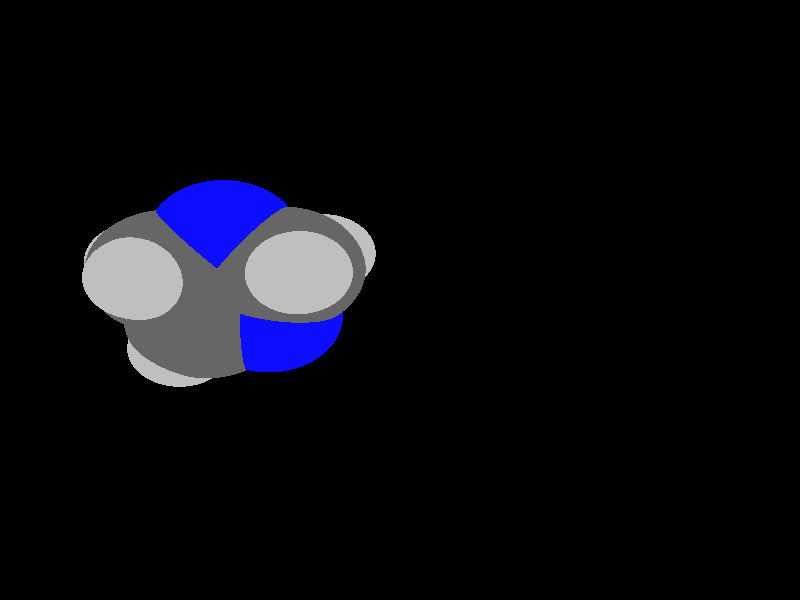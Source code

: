 global_settings {
	ambient_light rgb <0.200000002980232, 0.200000002980232, 0.200000002980232>
	max_trace_level 15
}

background { color rgb <0,0,0> }

camera {
	perspective
	location <11.4761757981942, -16.0532646438896, -11.5303499836763>
	angle 40
	up <-0.351147881078078, -0.672441803547713, 0.651549834207542>
	right <0.862784362041367, 0.037938933833236, 0.504146587726694> * 1
	direction <-0.363728346752419, 0.739177014077884, 0.566850096257957> }

light_source {
	<20.300933540241, -29.6301366585065, 7.34896083023658>
	color rgb <1, 1, 1>
	fade_distance 50.2403635641029
	fade_power 0
	spotlight
	area_light <20, 0, 0>, <0, 0, 20>, 20, 20
	circular
	orient
	point_at <-20.300933540241, 29.6301366585065, -7.34896083023658>
}

light_source {
	<-28.0817302821735, -3.3025979003053, 8.44522043446475>
	color rgb <0.300000011920929, 0.300000011920929, 0.300000011920929> shadowless
	fade_distance 50.2403635641029
	fade_power 0
	parallel
	point_at <28.0817302821735, 3.3025979003053, -8.44522043446475>
}

#default {
	finish {ambient 0.5 diffuse 1 specular 0.2 roughness .01 metallic 1}
}

union {
cylinder {
	<-0.406953874178202, -0.69961575965045, 0.535738551326915>, 	<0.241008868957424, -0.389090947330109, 0.55488499975829>, 0.075
	pigment { rgbt <0.0500000007450581, 0.0500000007450581, 1, 0> }
}
cylinder {
	<0.241008868957424, -0.389090947330109, 0.55488499975829>, 	<0.913311380363798, -0.0669017267482386, 0.574750656389463>, 0.075
	pigment { rgbt <0.400000005960464, 0.400000005960464, 0.400000005960464, 0> }
}
cylinder {
	<0.913311380363798, -0.0669017267482386, 0.574750656389463>, 	<0.893730566210334, 0.58464897239808, 0.20704860741449>, 0.075
	pigment { rgbt <0.400000005960464, 0.400000005960464, 0.400000005960464, 0> }
}
cylinder {
	<0.893730566210334, 0.58464897239808, 0.20704860741449>, 	<0.874856165891528, 1.2126937833698, -0.147387914785513>, 0.075
	pigment { rgbt <0.0500000007450581, 0.0500000007450581, 1, 0> }
}
cylinder {
	<0.910578719137894, 1.29625048950895, -0.213708545427387>, 	<0.377566166054159, 1.25575970833564, -0.551821217085249>, 0.075
	pigment { rgbt <0.0500000007450581, 0.0500000007450581, 1, 0> }
}
cylinder {
	<0.839133612645163, 1.12913707723065, -0.0810672841436393>, 	<0.306121059561427, 1.08864629605733, -0.419179955801501>, 0.075
	pigment { rgbt <0.0500000007450581, 0.0500000007450581, 1, 0> }
}
cylinder {
	<0.377566166054159, 1.25575970833564, -0.551821217085249>, 	<-0.178199326733798, 1.21354047949766, -0.904367052065356>, 0.075
	pigment { rgbt <0.400000005960464, 0.400000005960464, 0.400000005960464, 0> }
}
cylinder {
	<0.306121059561427, 1.08864629605733, -0.419179955801501>, 	<-0.249644433226529, 1.04642706721936, -0.771725790781609>, 0.075
	pigment { rgbt <0.400000005960464, 0.400000005960464, 0.400000005960464, 0> }
}
cylinder {
	<-0.213921879980163, 1.12998377335851, -0.838046421423482>, 	<-0.6176682201432, 0.509147934337295, -0.744348032723503>, 0.075
	pigment { rgbt <0.400000005960464, 0.400000005960464, 0.400000005960464, 0> }
}
cylinder {
	<-0.6176682201432, 0.509147934337295, -0.744348032723503>, 	<-1.02141456030624, -0.111687904683922, -0.650649644023523>, 0.075
	pigment { rgbt <0.400000005960464, 0.400000005960464, 0.400000005960464, 0> }
}
cylinder {
	<-0.406953874178202, -0.69961575965045, 0.535738551326915>, 	<-0.708501411122089, -0.411089250846405, -0.0464832998733156>, 0.075
	pigment { rgbt <0.0500000007450581, 0.0500000007450581, 1, 0> }
}
cylinder {
	<-0.708501411122089, -0.411089250846405, -0.0464832998733156>, 	<-1.02141456030624, -0.111687904683922, -0.650649644023523>, 0.075
	pigment { rgbt <0.400000005960464, 0.400000005960464, 0.400000005960464, 0> }
}
cylinder {
	<-2.07456507172098, 0.133500303077886, -0.493248114713708>, 	<-1.66509097497314, 0.0381689911539924, -0.554447201019314>, 0.075
	pigment { rgbt <0.75, 0.75, 0.75, 0> }
}
cylinder {
	<-1.66509097497314, 0.0381689911539924, -0.554447201019314>, 	<-1.02141456030624, -0.111687904683922, -0.650649644023523>, 0.075
	pigment { rgbt <0.400000005960464, 0.400000005960464, 0.400000005960464, 0> }
}
cylinder {
	<-0.917067688919954, -0.752112881206885, -1.53071685166471>, 	<-0.957646099080914, -0.503064423601781, -1.18847632594091>, 0.075
	pigment { rgbt <0.75, 0.75, 0.75, 0> }
}
cylinder {
	<-0.957646099080914, -0.503064423601781, -1.18847632594091>, 	<-1.02141456030624, -0.111687904683922, -0.650649644023523>, 0.075
	pigment { rgbt <0.400000005960464, 0.400000005960464, 0.400000005960464, 0> }
}
cylinder {
	<-0.542954503272092, 1.9060697892815, -1.54348103111053>, 	<-0.414808252854217, 1.60381248741499, -1.26873988464923>, 0.075
	pigment { rgbt <0.75, 0.75, 0.75, 0> }
}
cylinder {
	<-0.414808252854217, 1.60381248741499, -1.26873988464923>, 	<-0.213921879980163, 1.12998377335851, -0.838046421423482>, 0.075
	pigment { rgbt <0.400000005960464, 0.400000005960464, 0.400000005960464, 0> }
}
cylinder {
	<1.21876007105481, 0.100475555160798, 1.61313813883252>, 	<1.09992038191198, 0.0353547517072226, 1.2091369124918>, 0.075
	pigment { rgbt <0.75, 0.75, 0.75, 0> }
}
cylinder {
	<1.09992038191198, 0.0353547517072226, 1.2091369124918>, 	<0.913311380363798, -0.0669017267482386, 0.574750656389463>, 0.075
	pigment { rgbt <0.400000005960464, 0.400000005960464, 0.400000005960464, 0> }
}
cylinder {
	<1.65829145614463, -0.723904416014135, 0.110999326683522>, 	<1.36837108472231, -0.468221787860909, 0.291475237552709>, 0.075
	pigment { rgbt <0.75, 0.75, 0.75, 0> }
}
cylinder {
	<1.36837108472231, -0.468221787860909, 0.291475237552709>, 	<0.913311380363798, -0.0669017267482386, 0.574750656389463>, 0.075
	pigment { rgbt <0.400000005960464, 0.400000005960464, 0.400000005960464, 0> }
}
cylinder {
	<-0.406953874178202, -0.69961575965045, 0.535738551326915>, 	<-0.71106340930537, -0.488966069863129, 1.03070725992929>, 0.075
	pigment { rgbt <0.0500000007450581, 0.0500000007450581, 1, 0> }
}
cylinder {
	<-0.71106340930537, -0.488966069863129, 1.03070725992929>, 	<-0.908871923780914, -0.351948655416917, 1.35266041710199>, 0.075
	pigment { rgbt <0.75, 0.75, 0.75, 0> }
}
sphere {
	<-0.406953874178202, -0.69961575965045, 0.535738551326915>, 0.3834
	pigment { rgbt <0.0500000007450581, 0.0500000007450581, 1,0> }
}
sphere {
	<0.913311380363798, -0.0669017267482386, 0.574750656389463>, 0.4104
	pigment { rgbt <0.400000005960464, 0.400000005960464, 0.400000005960464,0> }
}
sphere {
	<0.874856165891528, 1.2126937833698, -0.147387914785513>, 0.3834
	pigment { rgbt <0.0500000007450581, 0.0500000007450581, 1,0> }
}
sphere {
	<-0.213921879980163, 1.12998377335851, -0.838046421423482>, 0.4104
	pigment { rgbt <0.400000005960464, 0.400000005960464, 0.400000005960464,0> }
}
sphere {
	<-1.02141456030624, -0.111687904683922, -0.650649644023523>, 0.4104
	pigment { rgbt <0.400000005960464, 0.400000005960464, 0.400000005960464,0> }
}
sphere {
	<-2.07456507172098, 0.133500303077886, -0.493248114713708>, 0.1674
	pigment { rgbt <0.75, 0.75, 0.75,0> }
}
sphere {
	<-0.917067688919954, -0.752112881206885, -1.53071685166471>, 0.1674
	pigment { rgbt <0.75, 0.75, 0.75,0> }
}
sphere {
	<-0.542954503272092, 1.9060697892815, -1.54348103111053>, 0.1674
	pigment { rgbt <0.75, 0.75, 0.75,0> }
}
sphere {
	<1.21876007105481, 0.100475555160798, 1.61313813883252>, 0.1674
	pigment { rgbt <0.75, 0.75, 0.75,0> }
}
sphere {
	<1.65829145614463, -0.723904416014135, 0.110999326683522>, 0.1674
	pigment { rgbt <0.75, 0.75, 0.75,0> }
}
sphere {
	<-0.908871923780914, -0.351948655416917, 1.35266041710199>, 0.1674
	pigment { rgbt <0.75, 0.75, 0.75,0> }
}
}
merge {
}
union {
}
merge {
sphere {
	<-0.406953874178202, -0.69961575965045, 0.535738551326915>, 1.549845
	pigment { rgbt <0, 0, 0,0> }
}
sphere {
	<0.913311380363798, -0.0669017267482386, 0.574750656389463>, 1.69983
	pigment { rgbt <0, 0, 0,0> }
}
sphere {
	<0.874856165891528, 1.2126937833698, -0.147387914785513>, 1.549845
	pigment { rgbt <0, 0, 0,0> }
}
sphere {
	<-0.213921879980163, 1.12998377335851, -0.838046421423482>, 1.69983
	pigment { rgbt <0, 0, 0,0> }
}
sphere {
	<-1.02141456030624, -0.111687904683922, -0.650649644023523>, 1.69983
	pigment { rgbt <0, 0, 0,0> }
}
sphere {
	<-2.07456507172098, 0.133500303077886, -0.493248114713708>, 1.09989
	pigment { rgbt <0, 0, 0,0> }
}
sphere {
	<-0.917067688919954, -0.752112881206885, -1.53071685166471>, 1.09989
	pigment { rgbt <0, 0, 0,0> }
}
sphere {
	<-0.542954503272092, 1.9060697892815, -1.54348103111053>, 1.09989
	pigment { rgbt <0, 0, 0,0> }
}
sphere {
	<1.21876007105481, 0.100475555160798, 1.61313813883252>, 1.09989
	pigment { rgbt <0, 0, 0,0> }
}
sphere {
	<1.65829145614463, -0.723904416014135, 0.110999326683522>, 1.09989
	pigment { rgbt <0, 0, 0,0> }
}
sphere {
	<-0.908871923780914, -0.351948655416917, 1.35266041710199>, 1.09989
	pigment { rgbt <0, 0, 0,0> }
}
sphere {
	<-0.406953874178202, -0.69961575965045, 0.535738551326915>, 1.55
	pigment { rgbt <0.0500000007450581, 0.0500000007450581, 1,0.350000023841858> }
}
sphere {
	<0.913311380363798, -0.0669017267482386, 0.574750656389463>, 1.7
	pigment { rgbt <0.400000005960464, 0.400000005960464, 0.400000005960464,0.350000023841858> }
}
sphere {
	<0.874856165891528, 1.2126937833698, -0.147387914785513>, 1.55
	pigment { rgbt <0.0500000007450581, 0.0500000007450581, 1,0.350000023841858> }
}
sphere {
	<-0.213921879980163, 1.12998377335851, -0.838046421423482>, 1.7
	pigment { rgbt <0.400000005960464, 0.400000005960464, 0.400000005960464,0.350000023841858> }
}
sphere {
	<-1.02141456030624, -0.111687904683922, -0.650649644023523>, 1.7
	pigment { rgbt <0.400000005960464, 0.400000005960464, 0.400000005960464,0.350000023841858> }
}
sphere {
	<-2.07456507172098, 0.133500303077886, -0.493248114713708>, 1.1
	pigment { rgbt <0.75, 0.75, 0.75,0.350000023841858> }
}
sphere {
	<-0.917067688919954, -0.752112881206885, -1.53071685166471>, 1.1
	pigment { rgbt <0.75, 0.75, 0.75,0.350000023841858> }
}
sphere {
	<-0.542954503272092, 1.9060697892815, -1.54348103111053>, 1.1
	pigment { rgbt <0.75, 0.75, 0.75,0.350000023841858> }
}
sphere {
	<1.21876007105481, 0.100475555160798, 1.61313813883252>, 1.1
	pigment { rgbt <0.75, 0.75, 0.75,0.350000023841858> }
}
sphere {
	<1.65829145614463, -0.723904416014135, 0.110999326683522>, 1.1
	pigment { rgbt <0.75, 0.75, 0.75,0.350000023841858> }
}
sphere {
	<-0.908871923780914, -0.351948655416917, 1.35266041710199>, 1.1
	pigment { rgbt <0.75, 0.75, 0.75,0.350000023841858> }
}
}
